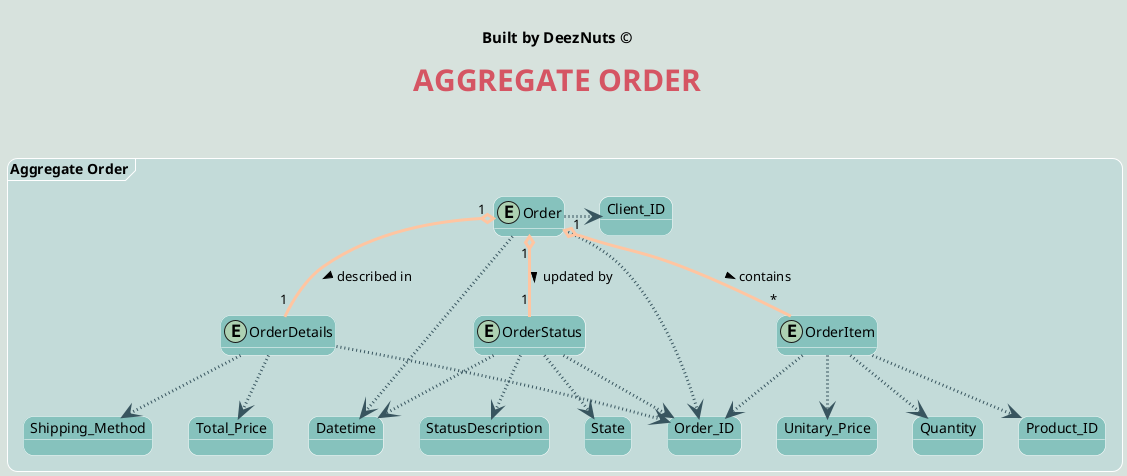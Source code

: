 @startuml

@startuml
hide methods
' ======= layout =========
skinparam backgroundColor #d7e2dd
skinparam titleBorderRoundCorner 15
skinparam titleFontSize 30
skinparam classAttributeIconSize 0
skinparam titleFontName Arial Black
skinparam titleFontColor #d55563

skinparam packageBackgroundColor #C3DBD9
skinparam packageBorderColor #
skinparam packageBorderThickness 40

skinparam roundcorner 20
skinparam stereotypeCBackgroundColor #e0a2a4
skinparam arrowThickness 3

skinparam class {
ArrowColor ffc5a1
BorderColor White
BackgroundColor #86c2bd
}

skinparam object {
ArrowColor ffc5a1
BorderColor White
BackgroundColor #86c2bd
}

' ======= title =========
center header


<font color=Black size=15><b>Built by DeezNuts ©</font>
endheader
title <b>AGGREGATE ORDER\n

' ======= aggregates =========

package "Aggregate Order" <<Frame>> {
    entity OrderDetails{
    }

    entity OrderStatus{
    }

    entity Order{
    }

    entity OrderItem{
    }

    object State
    object StatusDescription
    object Order_ID
    object Unitary_Price
    object Quantity
    object Datetime
    object Client_ID
    object Product_ID
    object Shipping_Method
    object Total_Price

    OrderDetails -down[dotted,#38555F]-> Order_ID
    OrderDetails -down[dotted,#38555F]-> Shipping_Method
    OrderDetails -down[dotted,#38555F]-> Total_Price

    OrderStatus -down[dotted,#38555F]-> Order_ID
    OrderStatus -down[dotted,#38555F]-> State
    OrderStatus -down[dotted,#38555F]-> Datetime
    OrderStatus -down[dotted,#38555F]-> StatusDescription

    OrderItem -down[dotted,#38555F]-> Order_ID
    OrderItem -down[dotted,#38555F]-> Product_ID
    OrderItem -down[dotted,#38555F]-> Quantity
    OrderItem -down[dotted,#38555F]-> Unitary_Price

    Order -right[dotted,#38555F]-> Order_ID
    Order -right[dotted,#38555F]-> Datetime
    Order -right[dotted,#38555F]-> Client_ID

    Order "1" o-- "*" OrderItem : contains >
    Order "1" o-- "1" OrderDetails : described in >
    Order "1" o-- "1" OrderStatus : updated by >

}


@enduml